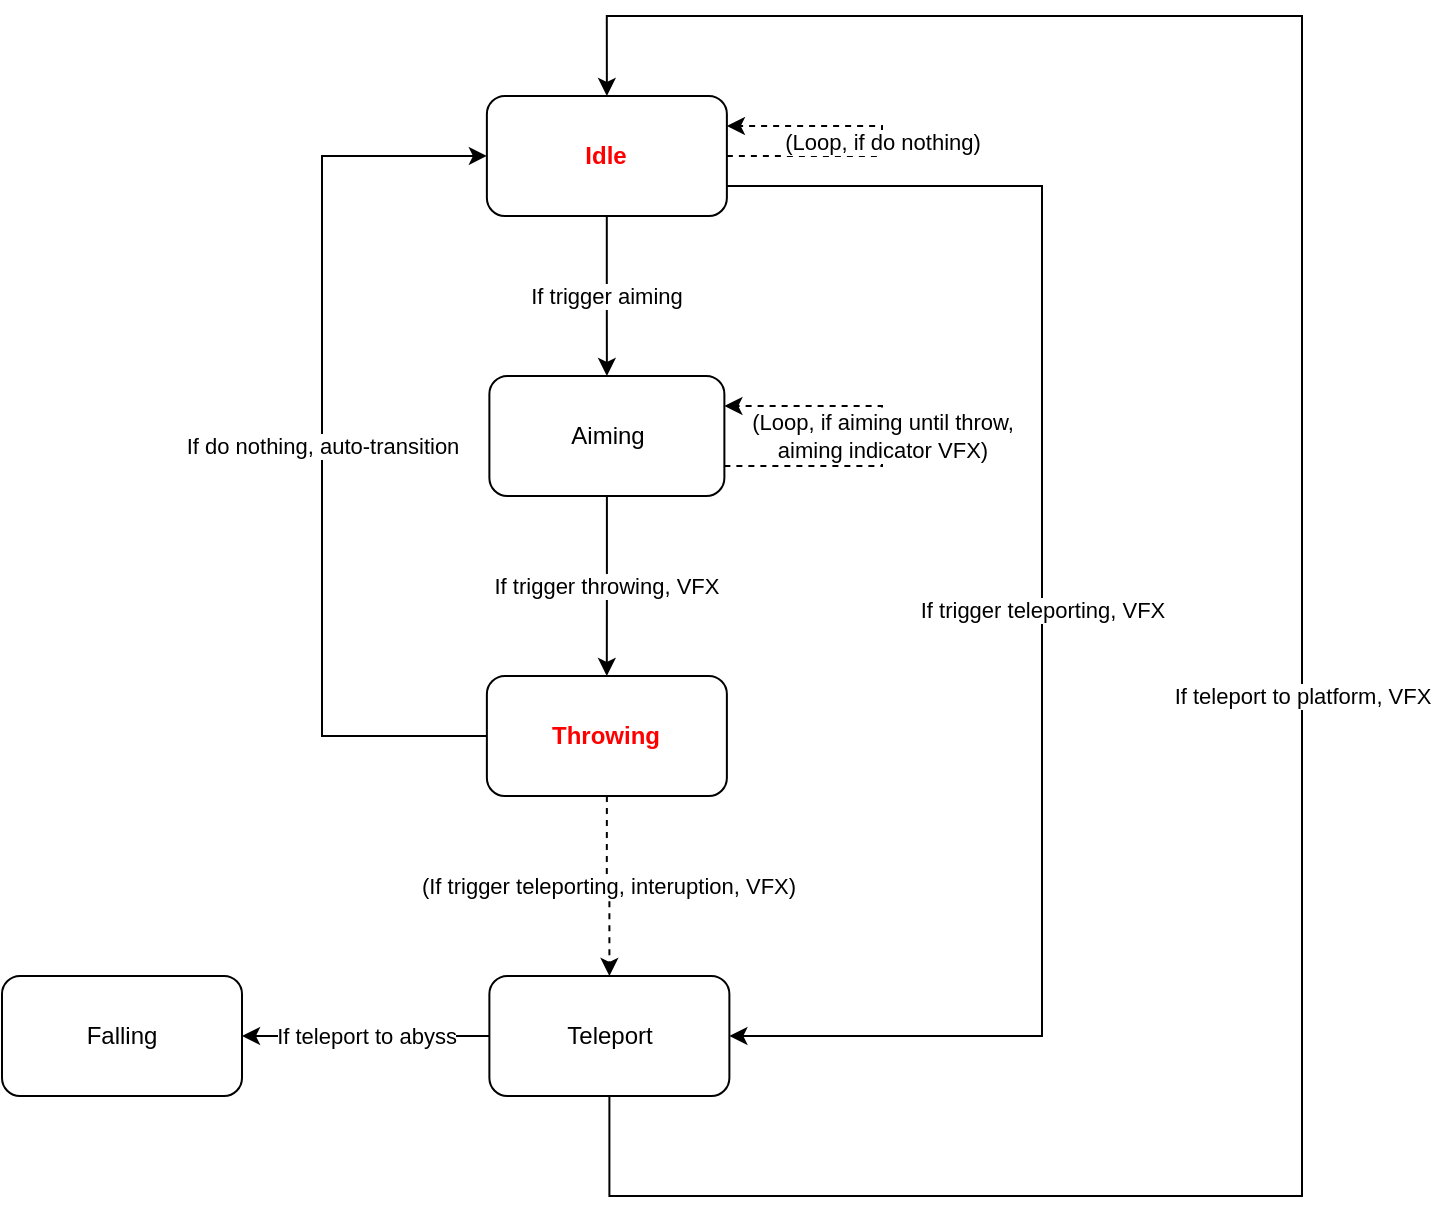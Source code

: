 <mxfile version="14.9.6" type="device" pages="2"><diagram id="gwYdaffhP9Mi24SEDyTP" name="Simplfied New"><mxGraphModel dx="1086" dy="806" grid="1" gridSize="10" guides="1" tooltips="1" connect="1" arrows="1" fold="1" page="1" pageScale="1" pageWidth="850" pageHeight="1100" math="0" shadow="0"><root><mxCell id="THSFMLMoiMFwR8tThlYx-0"/><mxCell id="THSFMLMoiMFwR8tThlYx-1" parent="THSFMLMoiMFwR8tThlYx-0"/><mxCell id="_kk5LG-NHc4ADp9jVxjF-0" value="If trigger aiming" style="edgeStyle=orthogonalEdgeStyle;rounded=0;orthogonalLoop=1;jettySize=auto;html=1;" parent="THSFMLMoiMFwR8tThlYx-1" source="_kk5LG-NHc4ADp9jVxjF-2" target="_kk5LG-NHc4ADp9jVxjF-9" edge="1"><mxGeometry relative="1" as="geometry"/></mxCell><mxCell id="_kk5LG-NHc4ADp9jVxjF-1" value="If trigger teleporting, VFX" style="edgeStyle=orthogonalEdgeStyle;rounded=0;orthogonalLoop=1;jettySize=auto;html=1;entryX=1;entryY=0.5;entryDx=0;entryDy=0;exitX=1;exitY=0.75;exitDx=0;exitDy=0;" parent="THSFMLMoiMFwR8tThlYx-1" source="_kk5LG-NHc4ADp9jVxjF-2" target="_kk5LG-NHc4ADp9jVxjF-8" edge="1"><mxGeometry relative="1" as="geometry"><Array as="points"><mxPoint x="630" y="175"/><mxPoint x="630" y="600"/></Array></mxGeometry></mxCell><mxCell id="_kk5LG-NHc4ADp9jVxjF-2" value="Idle" style="rounded=1;whiteSpace=wrap;html=1;fontColor=#FF0000;fontStyle=1" parent="THSFMLMoiMFwR8tThlYx-1" vertex="1"><mxGeometry x="352.44" y="129.97" width="120" height="60" as="geometry"/></mxCell><mxCell id="_kk5LG-NHc4ADp9jVxjF-3" value="If trigger throwing, VFX" style="edgeStyle=orthogonalEdgeStyle;rounded=0;orthogonalLoop=1;jettySize=auto;html=1;" parent="THSFMLMoiMFwR8tThlYx-1" source="_kk5LG-NHc4ADp9jVxjF-9" target="_kk5LG-NHc4ADp9jVxjF-5" edge="1"><mxGeometry relative="1" as="geometry"><mxPoint x="412.44" y="589.97" as="targetPoint"/></mxGeometry></mxCell><mxCell id="_kk5LG-NHc4ADp9jVxjF-4" value="If do nothing, auto-transition" style="edgeStyle=orthogonalEdgeStyle;rounded=0;orthogonalLoop=1;jettySize=auto;html=1;entryX=0;entryY=0.5;entryDx=0;entryDy=0;" parent="THSFMLMoiMFwR8tThlYx-1" source="_kk5LG-NHc4ADp9jVxjF-5" target="_kk5LG-NHc4ADp9jVxjF-2" edge="1"><mxGeometry relative="1" as="geometry"><Array as="points"><mxPoint x="270" y="450"/><mxPoint x="270" y="160"/></Array></mxGeometry></mxCell><mxCell id="_kk5LG-NHc4ADp9jVxjF-5" value="Throwing" style="rounded=1;whiteSpace=wrap;html=1;verticalAlign=middle;fontStyle=1;fontColor=#FF0000;" parent="THSFMLMoiMFwR8tThlYx-1" vertex="1"><mxGeometry x="352.44" y="419.97" width="120" height="60" as="geometry"/></mxCell><mxCell id="_kk5LG-NHc4ADp9jVxjF-6" value="(If trigger teleporting, interuption, VFX)" style="edgeStyle=orthogonalEdgeStyle;rounded=0;orthogonalLoop=1;jettySize=auto;html=1;dashed=1;exitX=0.5;exitY=1;exitDx=0;exitDy=0;" parent="THSFMLMoiMFwR8tThlYx-1" source="_kk5LG-NHc4ADp9jVxjF-5" target="_kk5LG-NHc4ADp9jVxjF-8" edge="1"><mxGeometry relative="1" as="geometry"><mxPoint x="412.44" y="649.97" as="targetPoint"/><mxPoint x="412.44" y="589.97" as="sourcePoint"/></mxGeometry></mxCell><mxCell id="_kk5LG-NHc4ADp9jVxjF-7" value="If teleport to platform, VFX" style="edgeStyle=orthogonalEdgeStyle;rounded=0;orthogonalLoop=1;jettySize=auto;html=1;entryX=0.5;entryY=0;entryDx=0;entryDy=0;" parent="THSFMLMoiMFwR8tThlYx-1" source="_kk5LG-NHc4ADp9jVxjF-8" target="_kk5LG-NHc4ADp9jVxjF-2" edge="1"><mxGeometry x="-0.059" relative="1" as="geometry"><Array as="points"><mxPoint x="414" y="680"/><mxPoint x="760" y="680"/><mxPoint x="760" y="90"/><mxPoint x="412" y="90"/></Array><mxPoint as="offset"/></mxGeometry></mxCell><mxCell id="_kk5LG-NHc4ADp9jVxjF-12" value="If teleport to abyss" style="edgeStyle=orthogonalEdgeStyle;rounded=0;orthogonalLoop=1;jettySize=auto;html=1;" parent="THSFMLMoiMFwR8tThlYx-1" source="_kk5LG-NHc4ADp9jVxjF-8" target="7tYvInnGUC1lZLJT54S1-0" edge="1"><mxGeometry relative="1" as="geometry"><mxPoint x="290" y="600" as="targetPoint"/></mxGeometry></mxCell><mxCell id="_kk5LG-NHc4ADp9jVxjF-8" value="Teleport" style="rounded=1;whiteSpace=wrap;html=1;verticalAlign=middle;" parent="THSFMLMoiMFwR8tThlYx-1" vertex="1"><mxGeometry x="353.69" y="570" width="120" height="60" as="geometry"/></mxCell><mxCell id="_kk5LG-NHc4ADp9jVxjF-9" value="Aiming" style="rounded=1;whiteSpace=wrap;html=1;verticalAlign=middle;" parent="THSFMLMoiMFwR8tThlYx-1" vertex="1"><mxGeometry x="353.69" y="270" width="117.5" height="60" as="geometry"/></mxCell><mxCell id="_kk5LG-NHc4ADp9jVxjF-10" value="&lt;font style=&quot;font-size: 11px&quot;&gt;(Loop, if aiming until throw, &lt;br&gt;aiming indicator VFX)&lt;/font&gt;" style="edgeStyle=orthogonalEdgeStyle;rounded=0;orthogonalLoop=1;jettySize=auto;html=1;exitX=1;exitY=0.75;exitDx=0;exitDy=0;entryX=1;entryY=0.25;entryDx=0;entryDy=0;dashed=1;fontColor=#000000;" parent="THSFMLMoiMFwR8tThlYx-1" source="_kk5LG-NHc4ADp9jVxjF-9" target="_kk5LG-NHc4ADp9jVxjF-9" edge="1"><mxGeometry relative="1" as="geometry"><Array as="points"><mxPoint x="550" y="315"/><mxPoint x="550" y="285"/></Array></mxGeometry></mxCell><mxCell id="_kk5LG-NHc4ADp9jVxjF-11" value="(Loop, if do nothing)" style="edgeStyle=orthogonalEdgeStyle;rounded=0;orthogonalLoop=1;jettySize=auto;html=1;exitX=1;exitY=0.5;exitDx=0;exitDy=0;entryX=1;entryY=0.25;entryDx=0;entryDy=0;dashed=1;" parent="THSFMLMoiMFwR8tThlYx-1" source="_kk5LG-NHc4ADp9jVxjF-2" target="_kk5LG-NHc4ADp9jVxjF-2" edge="1"><mxGeometry relative="1" as="geometry"><Array as="points"><mxPoint x="550" y="160"/><mxPoint x="550" y="145"/></Array></mxGeometry></mxCell><mxCell id="7tYvInnGUC1lZLJT54S1-0" value="Falling" style="rounded=1;whiteSpace=wrap;html=1;verticalAlign=middle;" parent="THSFMLMoiMFwR8tThlYx-1" vertex="1"><mxGeometry x="110" y="570" width="120" height="60" as="geometry"/></mxCell></root></mxGraphModel></diagram><diagram id="4_wfJe9mK_P_YbMNm7yS" name="Old"><mxGraphModel dx="1086" dy="806" grid="1" gridSize="10" guides="1" tooltips="1" connect="1" arrows="1" fold="1" page="1" pageScale="1" pageWidth="850" pageHeight="1100" math="0" shadow="0"><root><mxCell id="0"/><mxCell id="1" parent="0"/><mxCell id="e-CEQAWp0CEFgFVkZnGq-2" style="edgeStyle=orthogonalEdgeStyle;rounded=0;orthogonalLoop=1;jettySize=auto;html=1;" parent="1" source="e-CEQAWp0CEFgFVkZnGq-1" target="e-CEQAWp0CEFgFVkZnGq-4" edge="1"><mxGeometry relative="1" as="geometry"><mxPoint x="312.5" y="220" as="targetPoint"/></mxGeometry></mxCell><mxCell id="e-CEQAWp0CEFgFVkZnGq-1" value="Idle" style="rounded=1;whiteSpace=wrap;html=1;fontColor=#FF0000;fontStyle=1" parent="1" vertex="1"><mxGeometry x="252.5" y="100" width="120" height="60" as="geometry"/></mxCell><mxCell id="e-CEQAWp0CEFgFVkZnGq-5" style="edgeStyle=orthogonalEdgeStyle;rounded=0;orthogonalLoop=1;jettySize=auto;html=1;" parent="1" source="e-CEQAWp0CEFgFVkZnGq-4" target="e-CEQAWp0CEFgFVkZnGq-6" edge="1"><mxGeometry relative="1" as="geometry"><mxPoint x="312.5" y="360" as="targetPoint"/></mxGeometry></mxCell><mxCell id="e-CEQAWp0CEFgFVkZnGq-4" value="Startup" style="rounded=1;whiteSpace=wrap;html=1;" parent="1" vertex="1"><mxGeometry x="252.5" y="200" width="120" height="60" as="geometry"/></mxCell><mxCell id="e-CEQAWp0CEFgFVkZnGq-12" style="edgeStyle=orthogonalEdgeStyle;rounded=0;orthogonalLoop=1;jettySize=auto;html=1;" parent="1" source="e-CEQAWp0CEFgFVkZnGq-6" target="e-CEQAWp0CEFgFVkZnGq-13" edge="1"><mxGeometry relative="1" as="geometry"><mxPoint x="312.5" y="560" as="targetPoint"/></mxGeometry></mxCell><mxCell id="e-CEQAWp0CEFgFVkZnGq-16" style="edgeStyle=orthogonalEdgeStyle;rounded=0;orthogonalLoop=1;jettySize=auto;html=1;" parent="1" source="e-CEQAWp0CEFgFVkZnGq-13" target="e-CEQAWp0CEFgFVkZnGq-15" edge="1"><mxGeometry relative="1" as="geometry"/></mxCell><mxCell id="e-CEQAWp0CEFgFVkZnGq-13" value="Throwing" style="rounded=1;whiteSpace=wrap;html=1;verticalAlign=middle;fontStyle=1;fontColor=#FF0000;" parent="1" vertex="1"><mxGeometry x="252.5" y="390" width="120" height="60" as="geometry"/></mxCell><mxCell id="e-CEQAWp0CEFgFVkZnGq-18" value="(Interupt)" style="edgeStyle=orthogonalEdgeStyle;rounded=0;orthogonalLoop=1;jettySize=auto;html=1;dashed=1;" parent="1" source="e-CEQAWp0CEFgFVkZnGq-15" target="e-CEQAWp0CEFgFVkZnGq-19" edge="1"><mxGeometry relative="1" as="geometry"><mxPoint x="312.5" y="620" as="targetPoint"/></mxGeometry></mxCell><mxCell id="e-CEQAWp0CEFgFVkZnGq-31" style="edgeStyle=orthogonalEdgeStyle;rounded=0;orthogonalLoop=1;jettySize=auto;html=1;fontColor=#FF0000;" parent="1" source="e-CEQAWp0CEFgFVkZnGq-15" target="e-CEQAWp0CEFgFVkZnGq-32" edge="1"><mxGeometry relative="1" as="geometry"><mxPoint x="180" y="530" as="targetPoint"/></mxGeometry></mxCell><mxCell id="e-CEQAWp0CEFgFVkZnGq-15" value="Recovery" style="rounded=1;whiteSpace=wrap;html=1;verticalAlign=middle;" parent="1" vertex="1"><mxGeometry x="252.5" y="500" width="120" height="60" as="geometry"/></mxCell><mxCell id="e-CEQAWp0CEFgFVkZnGq-21" style="edgeStyle=orthogonalEdgeStyle;rounded=0;orthogonalLoop=1;jettySize=auto;html=1;entryX=0.5;entryY=0;entryDx=0;entryDy=0;exitX=1;exitY=0.5;exitDx=0;exitDy=0;" parent="1" source="e-CEQAWp0CEFgFVkZnGq-23" target="e-CEQAWp0CEFgFVkZnGq-1" edge="1"><mxGeometry relative="1" as="geometry"><Array as="points"><mxPoint x="630" y="650"/><mxPoint x="630" y="60"/><mxPoint x="313" y="60"/></Array></mxGeometry></mxCell><mxCell id="e-CEQAWp0CEFgFVkZnGq-22" style="edgeStyle=orthogonalEdgeStyle;rounded=0;orthogonalLoop=1;jettySize=auto;html=1;entryX=0;entryY=0.5;entryDx=0;entryDy=0;" parent="1" source="e-CEQAWp0CEFgFVkZnGq-19" target="e-CEQAWp0CEFgFVkZnGq-23" edge="1"><mxGeometry relative="1" as="geometry"><mxPoint x="430" y="650" as="targetPoint"/></mxGeometry></mxCell><mxCell id="e-CEQAWp0CEFgFVkZnGq-27" style="edgeStyle=orthogonalEdgeStyle;rounded=0;orthogonalLoop=1;jettySize=auto;html=1;fontColor=#FF0000;" parent="1" source="e-CEQAWp0CEFgFVkZnGq-19" target="e-CEQAWp0CEFgFVkZnGq-26" edge="1"><mxGeometry relative="1" as="geometry"/></mxCell><mxCell id="e-CEQAWp0CEFgFVkZnGq-19" value="Teleport" style="rounded=1;whiteSpace=wrap;html=1;verticalAlign=middle;" parent="1" vertex="1"><mxGeometry x="252.5" y="620" width="120" height="60" as="geometry"/></mxCell><mxCell id="e-CEQAWp0CEFgFVkZnGq-23" value="Teleport_Recovery" style="rounded=1;whiteSpace=wrap;html=1;verticalAlign=middle;" parent="1" vertex="1"><mxGeometry x="445" y="620" width="120" height="60" as="geometry"/></mxCell><mxCell id="e-CEQAWp0CEFgFVkZnGq-26" value="Falling" style="rounded=1;whiteSpace=wrap;html=1;verticalAlign=middle;" parent="1" vertex="1"><mxGeometry x="252.5" y="740" width="120" height="60" as="geometry"/></mxCell><mxCell id="e-CEQAWp0CEFgFVkZnGq-34" style="edgeStyle=orthogonalEdgeStyle;rounded=0;orthogonalLoop=1;jettySize=auto;html=1;entryX=0;entryY=0.5;entryDx=0;entryDy=0;fontColor=#000000;" parent="1" source="e-CEQAWp0CEFgFVkZnGq-29" target="e-CEQAWp0CEFgFVkZnGq-1" edge="1"><mxGeometry relative="1" as="geometry"><Array as="points"><mxPoint x="130" y="130"/></Array></mxGeometry></mxCell><mxCell id="e-CEQAWp0CEFgFVkZnGq-29" value="&lt;font color=&quot;#000000&quot;&gt;Catch&lt;/font&gt;" style="rounded=1;whiteSpace=wrap;html=1;fontColor=#FF0000;verticalAlign=middle;" parent="1" vertex="1"><mxGeometry x="70" y="370" width="120" height="60" as="geometry"/></mxCell><mxCell id="e-CEQAWp0CEFgFVkZnGq-6" value="Aiming" style="rounded=1;whiteSpace=wrap;html=1;verticalAlign=middle;" parent="1" vertex="1"><mxGeometry x="253.75" y="290" width="117.5" height="60" as="geometry"/></mxCell><mxCell id="e-CEQAWp0CEFgFVkZnGq-33" style="edgeStyle=orthogonalEdgeStyle;rounded=0;orthogonalLoop=1;jettySize=auto;html=1;exitX=0.5;exitY=0;exitDx=0;exitDy=0;entryX=0.5;entryY=1;entryDx=0;entryDy=0;fontColor=#000000;" parent="1" source="e-CEQAWp0CEFgFVkZnGq-32" target="e-CEQAWp0CEFgFVkZnGq-29" edge="1"><mxGeometry relative="1" as="geometry"/></mxCell><mxCell id="e-CEQAWp0CEFgFVkZnGq-35" style="edgeStyle=orthogonalEdgeStyle;rounded=0;orthogonalLoop=1;jettySize=auto;html=1;entryX=0;entryY=0.5;entryDx=0;entryDy=0;fontColor=#000000;" parent="1" source="e-CEQAWp0CEFgFVkZnGq-32" target="e-CEQAWp0CEFgFVkZnGq-19" edge="1"><mxGeometry relative="1" as="geometry"><Array as="points"><mxPoint x="130" y="650"/></Array></mxGeometry></mxCell><mxCell id="e-CEQAWp0CEFgFVkZnGq-32" value="Empty-handed" style="rounded=1;whiteSpace=wrap;html=1;verticalAlign=middle;fontColor=#FF0000;fontStyle=1" parent="1" vertex="1"><mxGeometry x="70" y="500" width="120" height="60" as="geometry"/></mxCell><mxCell id="e-CEQAWp0CEFgFVkZnGq-36" value="(Loop)" style="edgeStyle=orthogonalEdgeStyle;rounded=0;orthogonalLoop=1;jettySize=auto;html=1;exitX=1;exitY=0.75;exitDx=0;exitDy=0;entryX=1;entryY=0.25;entryDx=0;entryDy=0;dashed=1;fontColor=#000000;" parent="1" source="e-CEQAWp0CEFgFVkZnGq-6" target="e-CEQAWp0CEFgFVkZnGq-6" edge="1"><mxGeometry relative="1" as="geometry"><Array as="points"><mxPoint x="410" y="335"/><mxPoint x="410" y="305"/></Array></mxGeometry></mxCell><mxCell id="e-CEQAWp0CEFgFVkZnGq-38" value="&lt;font color=&quot;#000000&quot;&gt;(Loop)&lt;/font&gt;" style="edgeStyle=orthogonalEdgeStyle;rounded=0;orthogonalLoop=1;jettySize=auto;html=1;exitX=0;exitY=0.75;exitDx=0;exitDy=0;entryX=0;entryY=0.25;entryDx=0;entryDy=0;dashed=1;fontColor=#FF0000;" parent="1" source="e-CEQAWp0CEFgFVkZnGq-32" target="e-CEQAWp0CEFgFVkZnGq-32" edge="1"><mxGeometry relative="1" as="geometry"><Array as="points"><mxPoint x="40" y="545"/><mxPoint x="40" y="515"/></Array></mxGeometry></mxCell><mxCell id="e-CEQAWp0CEFgFVkZnGq-39" value="(Loop)" style="edgeStyle=orthogonalEdgeStyle;rounded=0;orthogonalLoop=1;jettySize=auto;html=1;exitX=1;exitY=0.75;exitDx=0;exitDy=0;entryX=1;entryY=0.25;entryDx=0;entryDy=0;dashed=1;" parent="1" source="e-CEQAWp0CEFgFVkZnGq-1" target="e-CEQAWp0CEFgFVkZnGq-1" edge="1"><mxGeometry relative="1" as="geometry"><Array as="points"><mxPoint x="410" y="145"/><mxPoint x="410" y="115"/></Array></mxGeometry></mxCell></root></mxGraphModel></diagram></mxfile>